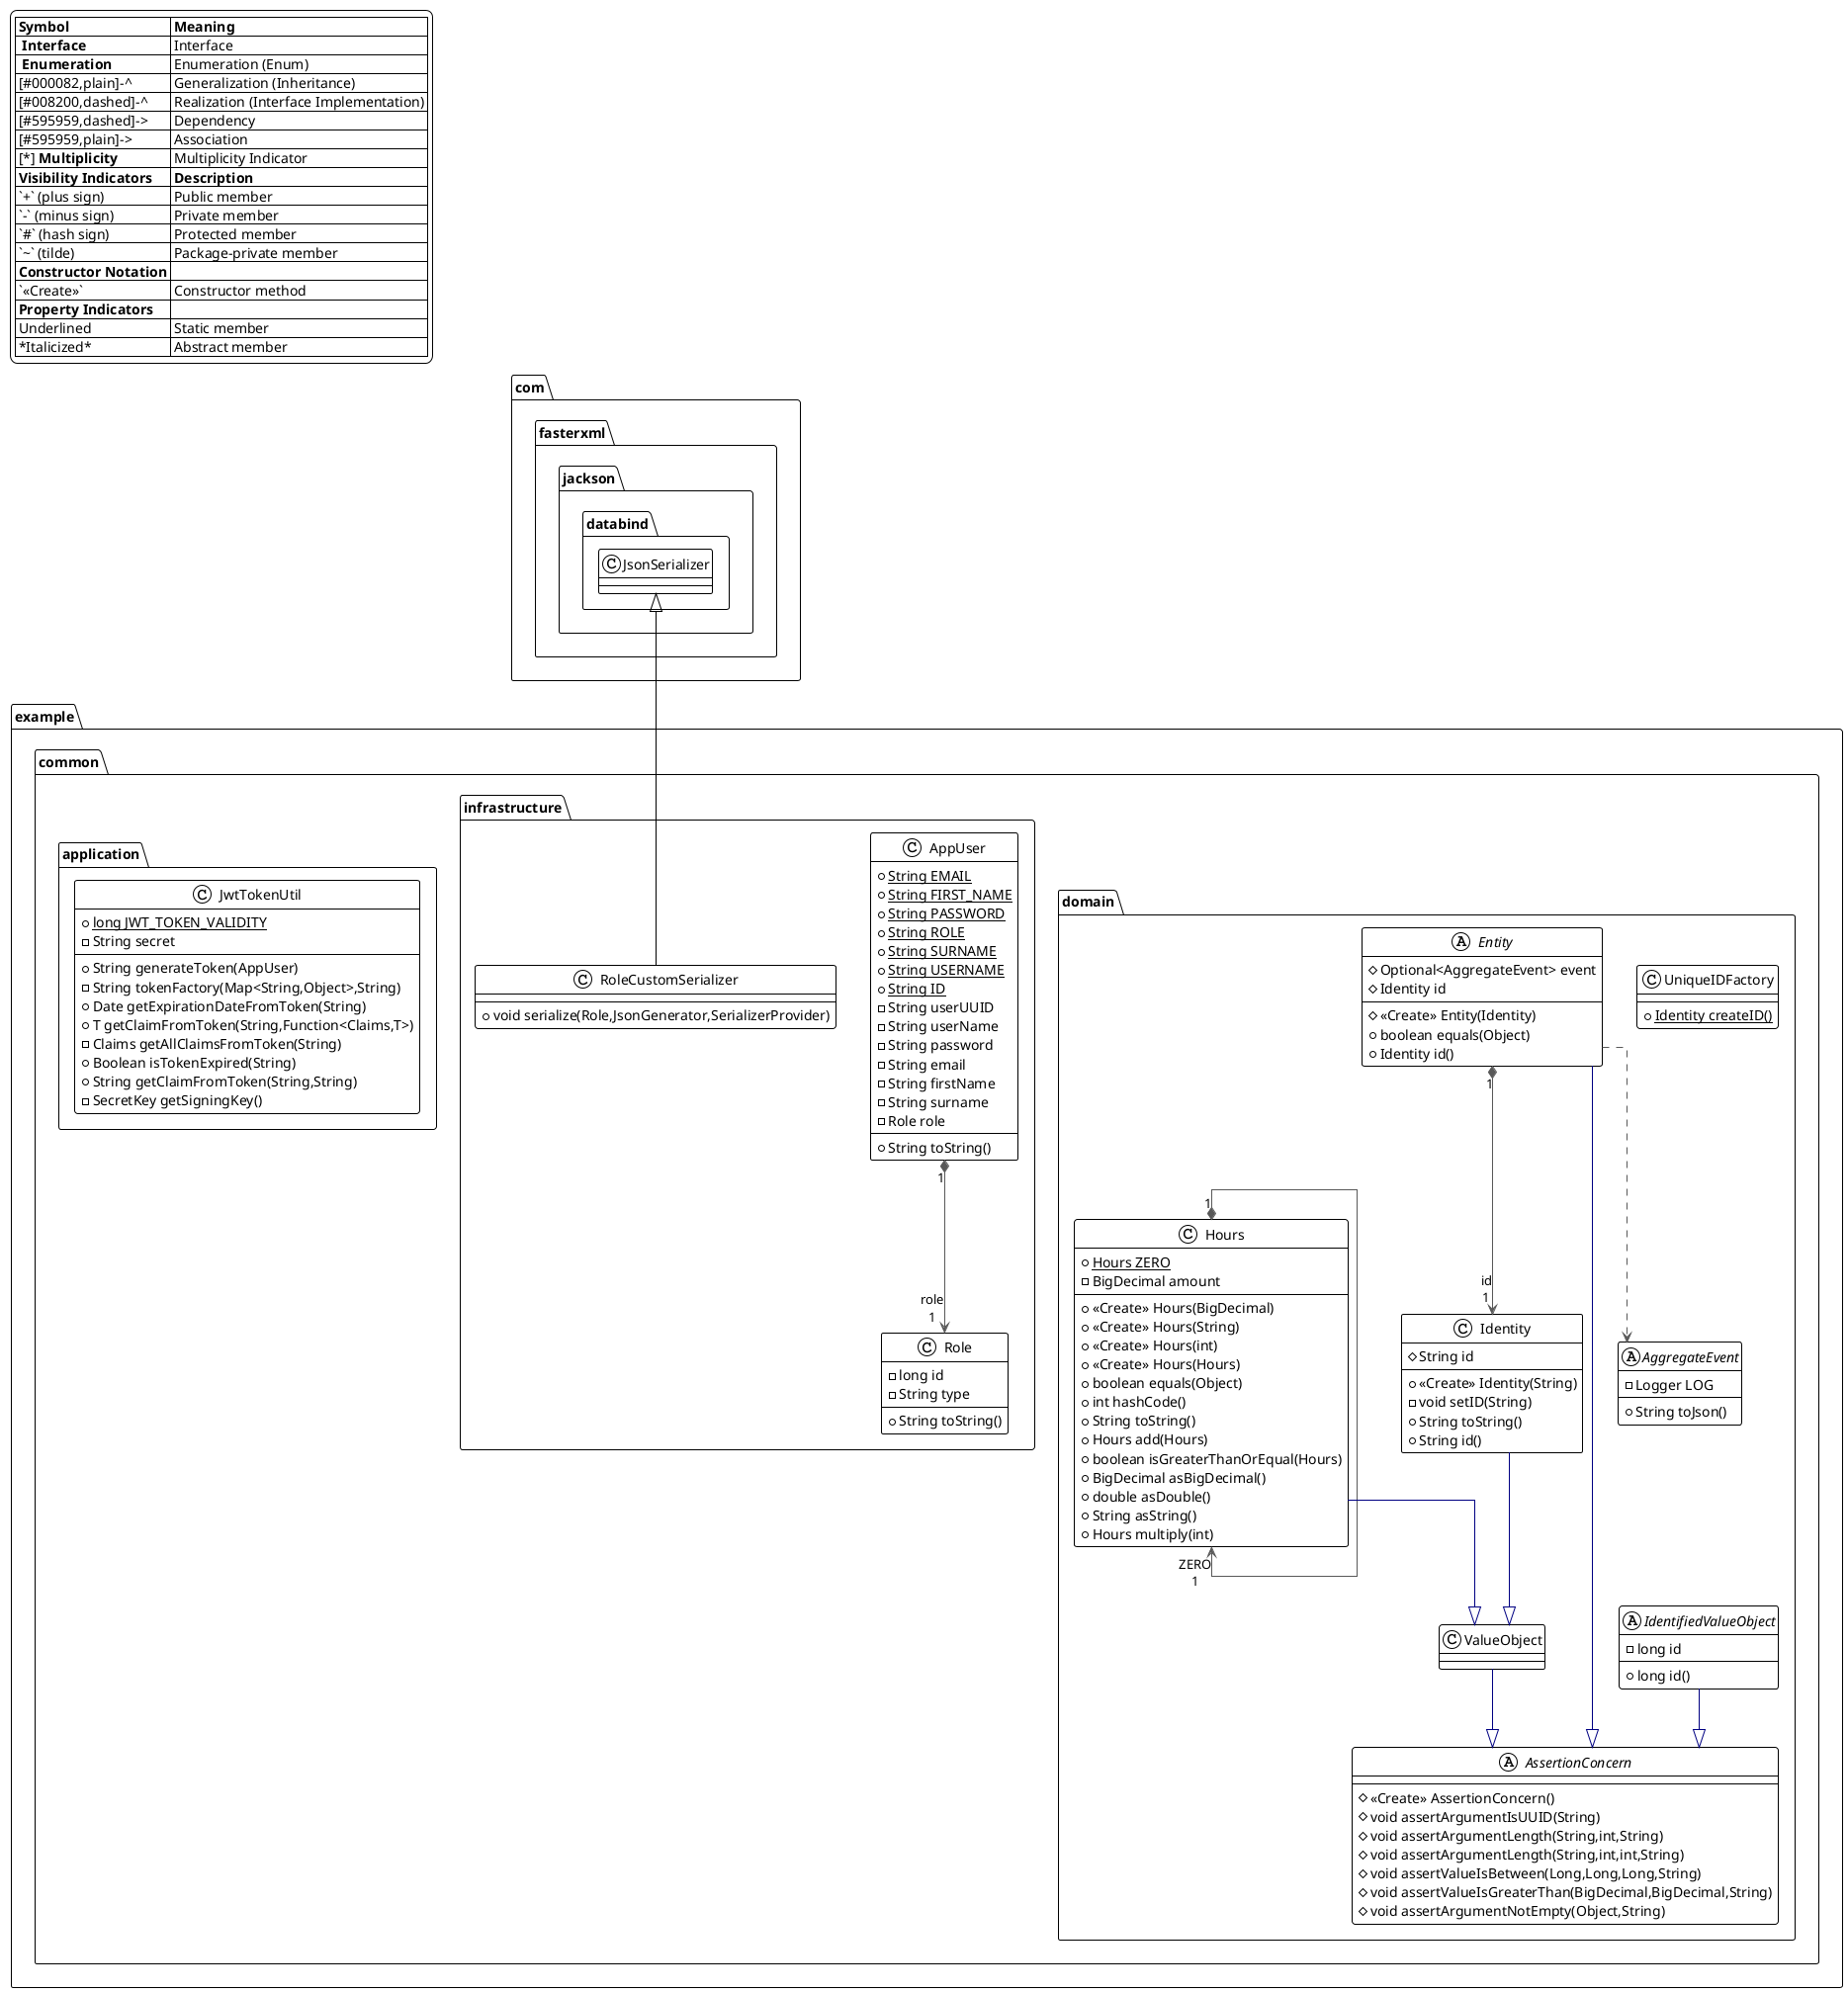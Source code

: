 @startuml

!theme plain
top to bottom direction
skinparam linetype ortho

' Include the legend (key) at the top left
legend top left
|= **Symbol** |= **Meaning** |
| <&interface> **Interface** | Interface |
| <&enumeration> **Enumeration** | Enumeration (Enum) |
| [#000082,plain]-^ | Generalization (Inheritance) |
| [#008200,dashed]-^ | Realization (Interface Implementation) |
| [#595959,dashed]-> | Dependency |
| [#595959,plain]-> | Association |
| [*] **Multiplicity** | Multiplicity Indicator |
||
|= **Visibility Indicators** |= **Description** |
| `+` (plus sign) | Public member |
| `-` (minus sign) | Private member |
| `#` (hash sign) | Protected member |
| `~` (tilde) | Package-private member |
||
| **Constructor Notation** | |
| `<<Create>>` | Constructor method |
||
| **Property Indicators** | |
| Underlined | Static member |
| *Italicized* | Abstract member |
endlegend

' Define packages and include classes within them

package "example.common.domain" {
    class UniqueIDFactory {
        + {static} Identity createID()
    }

    abstract class AssertionConcern {
        # <<Create>> AssertionConcern()
        # void assertArgumentIsUUID(String)
        # void assertArgumentLength(String,int,String)
        # void assertArgumentLength(String,int,int,String)
        # void assertValueIsBetween(Long,Long,Long,String)
        # void assertValueIsGreaterThan(BigDecimal,BigDecimal,String)
        # void assertArgumentNotEmpty(Object,String)
    }

    abstract class IdentifiedValueObject {
        - long id
        + long id()
    }

    abstract class Entity {
        # Optional<AggregateEvent> event
        # Identity id
        # <<Create>> Entity(Identity)
        + boolean equals(Object)
        + Identity id()
    }

    class Hours {
        + {static} Hours ZERO
        - BigDecimal amount
        + <<Create>> Hours(BigDecimal)
        + <<Create>> Hours(String)
        + <<Create>> Hours(int)
        + <<Create>> Hours(Hours)
        + boolean equals(Object)
        + int hashCode()
        + String toString()
        + Hours add(Hours)
        + boolean isGreaterThanOrEqual(Hours)
        + BigDecimal asBigDecimal()
        + double asDouble()
        + String asString()
        + Hours multiply(int)
    }

    class ValueObject {
    }

    class Identity {
        # String id
        + <<Create>> Identity(String)
        - void setID(String)
        + String toString()
        + String id()
    }

    abstract class AggregateEvent {
        - Logger LOG
        + String toJson()
    }
}

package "example.common.infrastructure" {
    class Role {
        - long id
        - String type
        + String toString()
    }

    class AppUser {
        + {static} String EMAIL
        + {static} String FIRST_NAME
        + {static} String PASSWORD
        + {static} String ROLE
        + {static} String SURNAME
        + {static} String USERNAME
        + {static} String ID
        - String userUUID
        - String userName
        - String password
        - String email
        - String firstName
        - String surname
        - Role role
        + String toString()
    }

    class RoleCustomSerializer {
        + void serialize(Role,JsonGenerator,SerializerProvider)
    }
}

package "example.common.application" {
    class JwtTokenUtil {
        + {static} long JWT_TOKEN_VALIDITY
        - String secret
        + String generateToken(AppUser)
        - String tokenFactory(Map<String,Object>,String)
        + Date getExpirationDateFromToken(String)
        + T getClaimFromToken(String,Function<Claims,T>)
        - Claims getAllClaimsFromToken(String)
        + Boolean isTokenExpired(String)
        + String getClaimFromToken(String,String)
        - SecretKey getSigningKey()
    }
}

' Define relationships between classes

example.common.infrastructure.AppUser                 "1" *-[#595959,plain]-> "role\n1" example.common.infrastructure.Role
example.common.domain.Entity                          -[#595959,dashed]->  example.common.domain.AggregateEvent
example.common.domain.Entity                          -[#000082,plain]-^  example.common.domain.AssertionConcern
example.common.domain.Entity                         "1" *-[#595959,plain]-> "id\n1" example.common.domain.Identity
example.common.domain.Hours                          "1" *-[#595959,plain]-> "ZERO\n1" example.common.domain.Hours
example.common.domain.Hours                           -[#000082,plain]-^  example.common.domain.ValueObject
example.common.domain.IdentifiedValueObject           -[#000082,plain]-^  example.common.domain.AssertionConcern
example.common.domain.Identity                        -[#000082,plain]-^  example.common.domain.ValueObject
example.common.domain.ValueObject                     -[#000082,plain]-^  example.common.domain.AssertionConcern

com.fasterxml.jackson.databind.JsonSerializer         <|-- example.common.infrastructure.RoleCustomSerializer

@enduml
